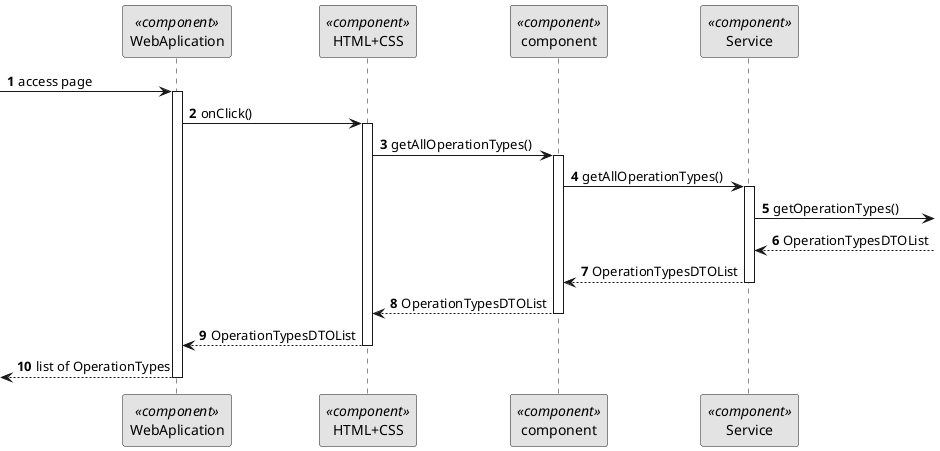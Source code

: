 @startuml 5.1.4
skinparam monochrome true
skinparam packageStyle rectangle
skinparam shadowing false

autonumber

participant "WebAplication" as FE <<component>>
participant "HTML+CSS" as HT <<component>>
participant "component" as CM <<component>>
participant "Service" as SERV <<component>>

 -> FE: access page
activate FE

FE -> HT : onClick()
activate HT
HT -> CM : getAllOperationTypes()
activate CM

CM -> SERV : getAllOperationTypes()
activate SERV


SERV -> : getOperationTypes()



SERV <-- : OperationTypesDTOList


SERV --> CM : OperationTypesDTOList
deactivate SERV
CM --> HT : OperationTypesDTOList
deactivate CM

HT --> FE : OperationTypesDTOList
deactivate HT

<-- FE : list of OperationTypes

deactivate FE




@enduml